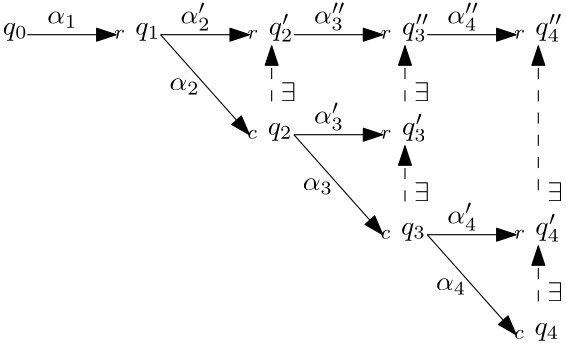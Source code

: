 <?xml version="1.0"?>
<!DOCTYPE ipe SYSTEM "ipe.dtd">
<ipe version="70107" creator="Ipe 7.1.7">
<info created="D:20151003110714" modified="D:20180113144949"/>
<preamble>\usepackage[version=0.96]{pgf}
\usepackage{tikz}
\usetikzlibrary{arrows,shapes,snakes,automata,backgrounds,petri}
\usepackage[latin1]{inputenc}
\usepackage{verbatim}</preamble>
<ipestyle name="basic">
<symbol name="arrow/arc(spx)">
<path stroke="sym-stroke" fill="sym-stroke" pen="sym-pen">
0 0 m
-1 0.333 l
-1 -0.333 l
h
</path>
</symbol>
<symbol name="arrow/farc(spx)">
<path stroke="sym-stroke" fill="white" pen="sym-pen">
0 0 m
-1 0.333 l
-1 -0.333 l
h
</path>
</symbol>
<symbol name="arrow/ptarc(spx)">
<path stroke="sym-stroke" fill="sym-stroke" pen="sym-pen">
0 0 m
-1 0.333 l
-0.8 0 l
-1 -0.333 l
h
</path>
</symbol>
<symbol name="arrow/fptarc(spx)">
<path stroke="sym-stroke" fill="white" pen="sym-pen">
0 0 m
-1 0.333 l
-0.8 0 l
-1 -0.333 l
h
</path>
</symbol>
<symbol name="mark/circle(sx)" transformations="translations">
<path fill="sym-stroke">
0.6 0 0 0.6 0 0 e
0.4 0 0 0.4 0 0 e
</path>
</symbol>
<symbol name="mark/disk(sx)" transformations="translations">
<path fill="sym-stroke">
0.6 0 0 0.6 0 0 e
</path>
</symbol>
<symbol name="mark/fdisk(sfx)" transformations="translations">
<group>
<path fill="sym-fill">
0.5 0 0 0.5 0 0 e
</path>
<path fill="sym-stroke" fillrule="eofill">
0.6 0 0 0.6 0 0 e
0.4 0 0 0.4 0 0 e
</path>
</group>
</symbol>
<symbol name="mark/box(sx)" transformations="translations">
<path fill="sym-stroke" fillrule="eofill">
-0.6 -0.6 m
0.6 -0.6 l
0.6 0.6 l
-0.6 0.6 l
h
-0.4 -0.4 m
0.4 -0.4 l
0.4 0.4 l
-0.4 0.4 l
h
</path>
</symbol>
<symbol name="mark/square(sx)" transformations="translations">
<path fill="sym-stroke">
-0.6 -0.6 m
0.6 -0.6 l
0.6 0.6 l
-0.6 0.6 l
h
</path>
</symbol>
<symbol name="mark/fsquare(sfx)" transformations="translations">
<group>
<path fill="sym-fill">
-0.5 -0.5 m
0.5 -0.5 l
0.5 0.5 l
-0.5 0.5 l
h
</path>
<path fill="sym-stroke" fillrule="eofill">
-0.6 -0.6 m
0.6 -0.6 l
0.6 0.6 l
-0.6 0.6 l
h
-0.4 -0.4 m
0.4 -0.4 l
0.4 0.4 l
-0.4 0.4 l
h
</path>
</group>
</symbol>
<symbol name="mark/cross(sx)" transformations="translations">
<group>
<path fill="sym-stroke">
-0.43 -0.57 m
0.57 0.43 l
0.43 0.57 l
-0.57 -0.43 l
h
</path>
<path fill="sym-stroke">
-0.43 0.57 m
0.57 -0.43 l
0.43 -0.57 l
-0.57 0.43 l
h
</path>
</group>
</symbol>
<symbol name="arrow/fnormal(spx)">
<path stroke="sym-stroke" fill="white" pen="sym-pen">
0 0 m
-1 0.333 l
-1 -0.333 l
h
</path>
</symbol>
<symbol name="arrow/pointed(spx)">
<path stroke="sym-stroke" fill="sym-stroke" pen="sym-pen">
0 0 m
-1 0.333 l
-0.8 0 l
-1 -0.333 l
h
</path>
</symbol>
<symbol name="arrow/fpointed(spx)">
<path stroke="sym-stroke" fill="white" pen="sym-pen">
0 0 m
-1 0.333 l
-0.8 0 l
-1 -0.333 l
h
</path>
</symbol>
<symbol name="arrow/linear(spx)">
<path stroke="sym-stroke" pen="sym-pen">
-1 0.333 m
0 0 l
-1 -0.333 l
</path>
</symbol>
<symbol name="arrow/fdouble(spx)">
<path stroke="sym-stroke" fill="white" pen="sym-pen">
0 0 m
-1 0.333 l
-1 -0.333 l
h
-1 0 m
-2 0.333 l
-2 -0.333 l
h
</path>
</symbol>
<symbol name="arrow/double(spx)">
<path stroke="sym-stroke" fill="sym-stroke" pen="sym-pen">
0 0 m
-1 0.333 l
-1 -0.333 l
h
-1 0 m
-2 0.333 l
-2 -0.333 l
h
</path>
</symbol>
<pen name="heavier" value="0.8"/>
<pen name="fat" value="1.2"/>
<pen name="ultrafat" value="2"/>
<symbolsize name="large" value="5"/>
<symbolsize name="small" value="2"/>
<symbolsize name="tiny" value="1.1"/>
<arrowsize name="large" value="10"/>
<arrowsize name="small" value="5"/>
<arrowsize name="tiny" value="3"/>
<color name="red" value="1 0 0"/>
<color name="green" value="0 1 0"/>
<color name="blue" value="0 0 1"/>
<color name="yellow" value="1 1 0"/>
<color name="orange" value="1 0.647 0"/>
<color name="gold" value="1 0.843 0"/>
<color name="purple" value="0.627 0.125 0.941"/>
<color name="gray" value="0.745"/>
<color name="brown" value="0.647 0.165 0.165"/>
<color name="navy" value="0 0 0.502"/>
<color name="pink" value="1 0.753 0.796"/>
<color name="seagreen" value="0.18 0.545 0.341"/>
<color name="turquoise" value="0.251 0.878 0.816"/>
<color name="violet" value="0.933 0.51 0.933"/>
<color name="darkblue" value="0 0 0.545"/>
<color name="darkcyan" value="0 0.545 0.545"/>
<color name="darkgray" value="0.663"/>
<color name="darkgreen" value="0 0.392 0"/>
<color name="darkmagenta" value="0.545 0 0.545"/>
<color name="darkorange" value="1 0.549 0"/>
<color name="darkred" value="0.545 0 0"/>
<color name="lightblue" value="0.678 0.847 0.902"/>
<color name="lightcyan" value="0.878 1 1"/>
<color name="lightgray" value="0.827"/>
<color name="lightgreen" value="0.565 0.933 0.565"/>
<color name="lightyellow" value="1 1 0.878"/>
<dashstyle name="dashed" value="[4] 0"/>
<dashstyle name="dotted" value="[1 3] 0"/>
<dashstyle name="dash dotted" value="[4 2 1 2] 0"/>
<dashstyle name="dash dot dotted" value="[4 2 1 2 1 2] 0"/>
<textsize name="large" value="\large"/>
<textsize name="small" value="\small"/>
<textsize name="tiny" value="\tiny"/>
<textsize name="Large" value="\Large"/>
<textsize name="LARGE" value="\LARGE"/>
<textsize name="huge" value="\huge"/>
<textsize name="Huge" value="\Huge"/>
<textsize name="footnote" value="\footnotesize"/>
<textstyle name="center" begin="\begin{center}" end="\end{center}"/>
<textstyle name="itemize" begin="\begin{itemize}" end="\end{itemize}"/>
<textstyle name="item" begin="\begin{itemize}\item{}" end="\end{itemize}"/>
<gridsize name="4 pts" value="4"/>
<gridsize name="8 pts (~3 mm)" value="8"/>
<gridsize name="16 pts (~6 mm)" value="16"/>
<gridsize name="32 pts (~12 mm)" value="32"/>
<gridsize name="10 pts (~3.5 mm)" value="10"/>
<gridsize name="20 pts (~7 mm)" value="20"/>
<gridsize name="14 pts (~5 mm)" value="14"/>
<gridsize name="28 pts (~10 mm)" value="28"/>
<gridsize name="56 pts (~20 mm)" value="56"/>
<anglesize name="90 deg" value="90"/>
<anglesize name="60 deg" value="60"/>
<anglesize name="45 deg" value="45"/>
<anglesize name="30 deg" value="30"/>
<anglesize name="22.5 deg" value="22.5"/>
<tiling name="falling" angle="-60" step="4" width="1"/>
<tiling name="rising" angle="30" step="4" width="1"/>
</ipestyle>
<page>
<layer name="alpha"/>
<view layers="alpha" active="alpha"/>
<text layer="alpha" matrix="1 0 0 1 -16.795 -32" transformations="translations" pos="64 436" stroke="black" type="label" width="16.649" height="4.297" depth="1.93" valign="baseline">$_r$ $q_1$</text>
<text matrix="1 0 0 1 3.205 -52" transformations="translations" pos="64 436" stroke="black" type="label" width="10.842" height="4.294" depth="1.49" valign="baseline">$\alpha_2$</text>
<path matrix="1 0 0 1 48 -36" stroke="black" arrow="normal/normal">
16 440 m
48 404 l
</path>
<text matrix="1 0 0 1 31.205 -32" transformations="translations" pos="64 436" stroke="black" type="label" width="16.649" height="7.493" depth="2.47" valign="baseline">$_r$ $q&apos;_2$</text>
<path matrix="1 0 0 1 48 -36" stroke="black" arrow="normal/normal">
16 440 m
48 440 l
</path>
<text matrix="1 0 0 1 7.205 -28" transformations="translations" pos="64 436" stroke="black" type="label" width="10.842" height="7.493" depth="2.47" valign="baseline">$\alpha&apos;_2$</text>
<text matrix="1 0 0 1 31.205 -68" transformations="translations" pos="64 436" stroke="black" type="label" width="16.296" height="4.297" depth="1.93" valign="baseline">$_c$ $q_2$</text>
<path matrix="1 0 0 1 48 -36" stroke="black" dash="dashed" rarrow="normal/normal">
56 436 m
56 412 l
</path>
<text matrix="1 0 0 1 43.205 -56" transformations="translations" pos="64 436" stroke="black" type="label" width="5.535" height="6.918" depth="0" valign="baseline">$\exists$</text>
<text matrix="1 0 0 1 51.205 -88" transformations="translations" pos="64 436" stroke="black" type="label" width="10.842" height="4.294" depth="1.49" valign="baseline">$\alpha_3$</text>
<path matrix="1 0 0 1 96 -72" stroke="black" arrow="normal/normal">
16 440 m
48 404 l
</path>
<text matrix="1 0 0 1 79.205 -68" transformations="translations" pos="64 436" stroke="black" type="label" width="16.649" height="7.493" depth="2.47" valign="baseline">$_r$ $q&apos;_3$</text>
<path matrix="1 0 0 1 96 -72" stroke="black" arrow="normal/normal">
16 440 m
48 440 l
</path>
<text matrix="1 0 0 1 55.205 -64" transformations="translations" pos="64 436" stroke="black" type="label" width="10.842" height="7.493" depth="2.47" valign="baseline">$\alpha&apos;_3$</text>
<text matrix="1 0 0 1 79.205 -104" transformations="translations" pos="64 436" stroke="black" type="label" width="16.296" height="4.297" depth="1.93" valign="baseline">$_c$ $q_3$</text>
<path matrix="1 0 0 1 96 -72" stroke="black" dash="dashed" rarrow="normal/normal">
56 436 m
56 412 l
</path>
<text matrix="1 0 0 1 91.205 -92" transformations="translations" pos="64 436" stroke="black" type="label" width="5.535" height="6.918" depth="0" valign="baseline">$\exists$</text>
<text matrix="1 0 0 1 99.205 -124" transformations="translations" pos="64 436" stroke="black" type="label" width="10.842" height="4.294" depth="1.49" valign="baseline">$\alpha_4$</text>
<path matrix="1 0 0 1 144 -108" stroke="black" arrow="normal/normal">
16 440 m
48 404 l
</path>
<text matrix="1 0 0 1 127.205 -104" transformations="translations" pos="64 436" stroke="black" type="label" width="16.649" height="7.493" depth="2.47" valign="baseline">$_r$ $q&apos;_4$</text>
<path matrix="1 0 0 1 144 -108" stroke="black" arrow="normal/normal">
16 440 m
48 440 l
</path>
<text matrix="1 0 0 1 103.205 -100" transformations="translations" pos="64 436" stroke="black" type="label" width="10.842" height="7.493" depth="2.47" valign="baseline">$\alpha&apos;_4$</text>
<text matrix="1 0 0 1 127.205 -140" transformations="translations" pos="64 436" stroke="black" type="label" width="16.296" height="4.297" depth="1.93" valign="baseline">$_c$ $q_4$</text>
<path matrix="1 0 0 1 144 -108" stroke="black" dash="dashed" rarrow="normal/normal">
56 436 m
56 412 l
</path>
<text matrix="1 0 0 1 139.205 -128" transformations="translations" pos="64 436" stroke="black" type="label" width="5.535" height="6.918" depth="0" valign="baseline">$\exists$</text>
<text matrix="1 0 0 1 -56.795 -32" transformations="translations" pos="64 436" stroke="black" type="label" width="8.917" height="4.297" depth="1.93" valign="baseline">$q_0$</text>
<path matrix="1 0 0 1 0 -36" stroke="black" arrow="normal/normal">
16 440 m
48 440 l
</path>
<text matrix="1 0 0 1 -40.795 -28" transformations="translations" pos="64 436" stroke="black" type="label" width="10.842" height="4.294" depth="1.49" valign="baseline">$\alpha_1$</text>
<path matrix="1 0 0 1 96 -36" stroke="black" arrow="normal/normal">
16 440 m
48 440 l
</path>
<text matrix="1 0 0 1 55.205 -28" transformations="translations" pos="64 436" stroke="black" type="label" width="11.502" height="7.493" depth="2.47" valign="baseline">$\alpha&apos;&apos;_3$</text>
<text matrix="1 0 0 1 79.205 -32" transformations="translations" pos="64 436" stroke="black" type="label" width="17.629" height="7.493" depth="2.47" valign="baseline">$_r$ $q&apos;&apos;_3$</text>
<path matrix="1 0 0 1 96 -36" stroke="black" dash="dashed" rarrow="normal/normal">
56 436 m
56 412 l
</path>
<text matrix="1 0 0 1 91.205 -56" transformations="translations" pos="64 436" stroke="black" type="label" width="5.535" height="6.918" depth="0" valign="baseline">$\exists$</text>
<path matrix="1 0 0 1 144 -36" stroke="black" arrow="normal/normal">
16 440 m
48 440 l
</path>
<text matrix="1 0 0 1 103.205 -28" transformations="translations" pos="64 436" stroke="black" type="label" width="11.502" height="7.493" depth="2.47" valign="baseline">$\alpha&apos;&apos;_4$</text>
<text matrix="1 0 0 1 127.205 -32" transformations="translations" pos="64 436" stroke="black" type="label" width="17.629" height="7.493" depth="2.47" valign="baseline">$_r$ $q&apos;&apos;_4$</text>
<path stroke="black" dash="dashed" rarrow="normal/normal">
200 400 m
200 344 l
</path>
<text matrix="1 0 0 1 139.205 -92" transformations="translations" pos="64 436" stroke="black" type="label" width="5.535" height="6.918" depth="0" valign="baseline">$\exists$</text>
</page>
</ipe>
